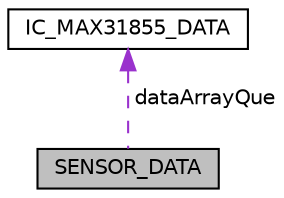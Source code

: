 digraph "SENSOR_DATA"
{
 // LATEX_PDF_SIZE
  edge [fontname="Helvetica",fontsize="10",labelfontname="Helvetica",labelfontsize="10"];
  node [fontname="Helvetica",fontsize="10",shape=record];
  Node1 [label="SENSOR_DATA",height=0.2,width=0.4,color="black", fillcolor="grey75", style="filled", fontcolor="black",tooltip=" "];
  Node2 -> Node1 [dir="back",color="darkorchid3",fontsize="10",style="dashed",label=" dataArrayQue" ,fontname="Helvetica"];
  Node2 [label="IC_MAX31855_DATA",height=0.2,width=0.4,color="black", fillcolor="white", style="filled",URL="$union_i_c___m_a_x31855___d_a_t_a.html",tooltip=" "];
}
